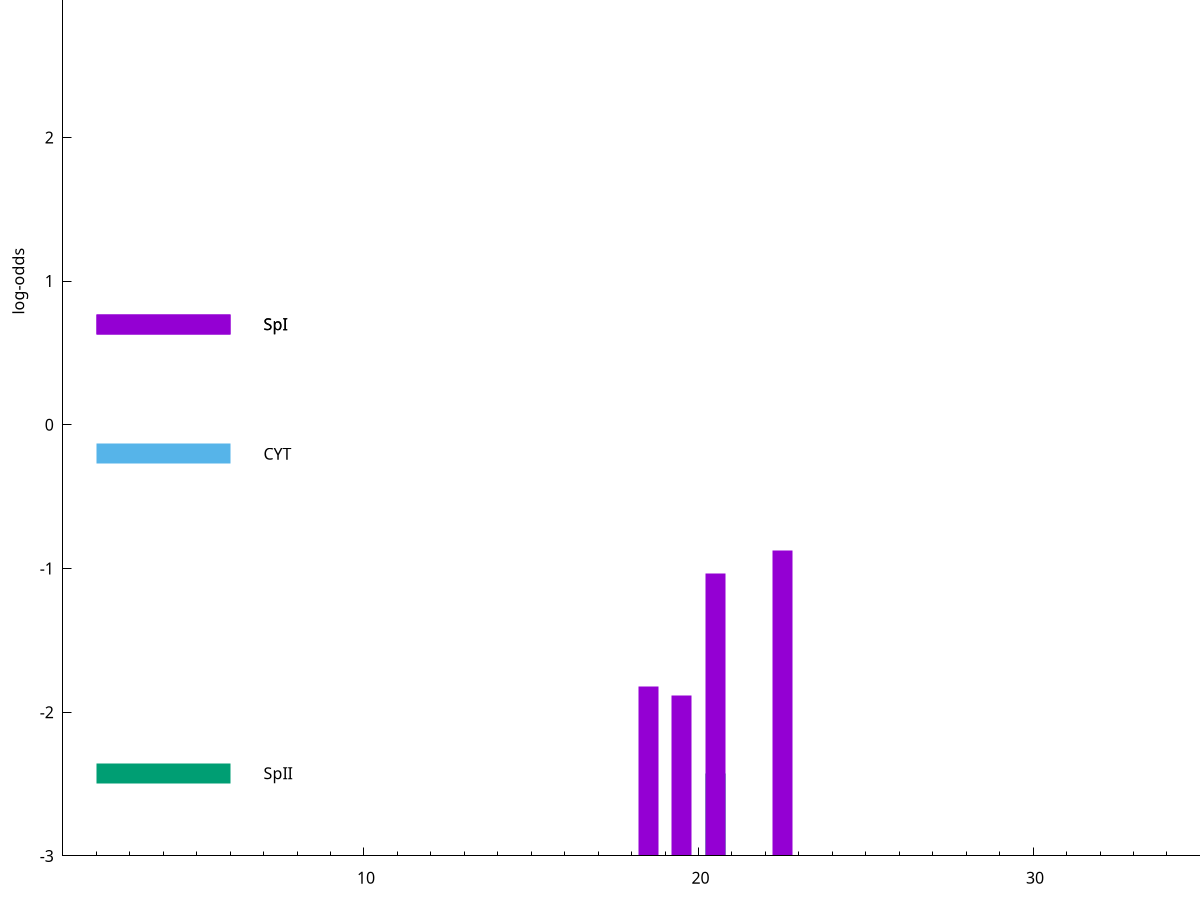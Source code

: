 set title "LipoP predictions for SRR4017843.gff"
set size 2., 1.4
set xrange [1:70] 
set mxtics 10
set yrange [-3:5]
set y2range [0:8]
set ylabel "log-odds"
set term postscript eps color solid "Helvetica" 30
set output "SRR4017843.gff4.eps"
set arrow from 2,0.699955 to 6,0.699955 nohead lt 1 lw 20
set label "SpI" at 7,0.699955
set arrow from 2,-0.200913 to 6,-0.200913 nohead lt 3 lw 20
set label "CYT" at 7,-0.200913
set arrow from 2,-2.42534 to 6,-2.42534 nohead lt 2 lw 20
set label "SpII" at 7,-2.42534
set arrow from 2,0.699955 to 6,0.699955 nohead lt 1 lw 20
set label "SpI" at 7,0.699955
# NOTE: The scores below are the log-odds scores with the threshold
# NOTE: subtracted (a hack to make gnuplot make the histogram all
# NOTE: look nice).
plot "-" axes x1y2 title "" with impulses lt 2 lw 20, "-" axes x1y2 title "" with impulses lt 1 lw 20
20.500000 0.574660
e
22.500000 2.127965
20.500000 1.967880
18.500000 1.175630
19.500000 1.115600
e
exit
